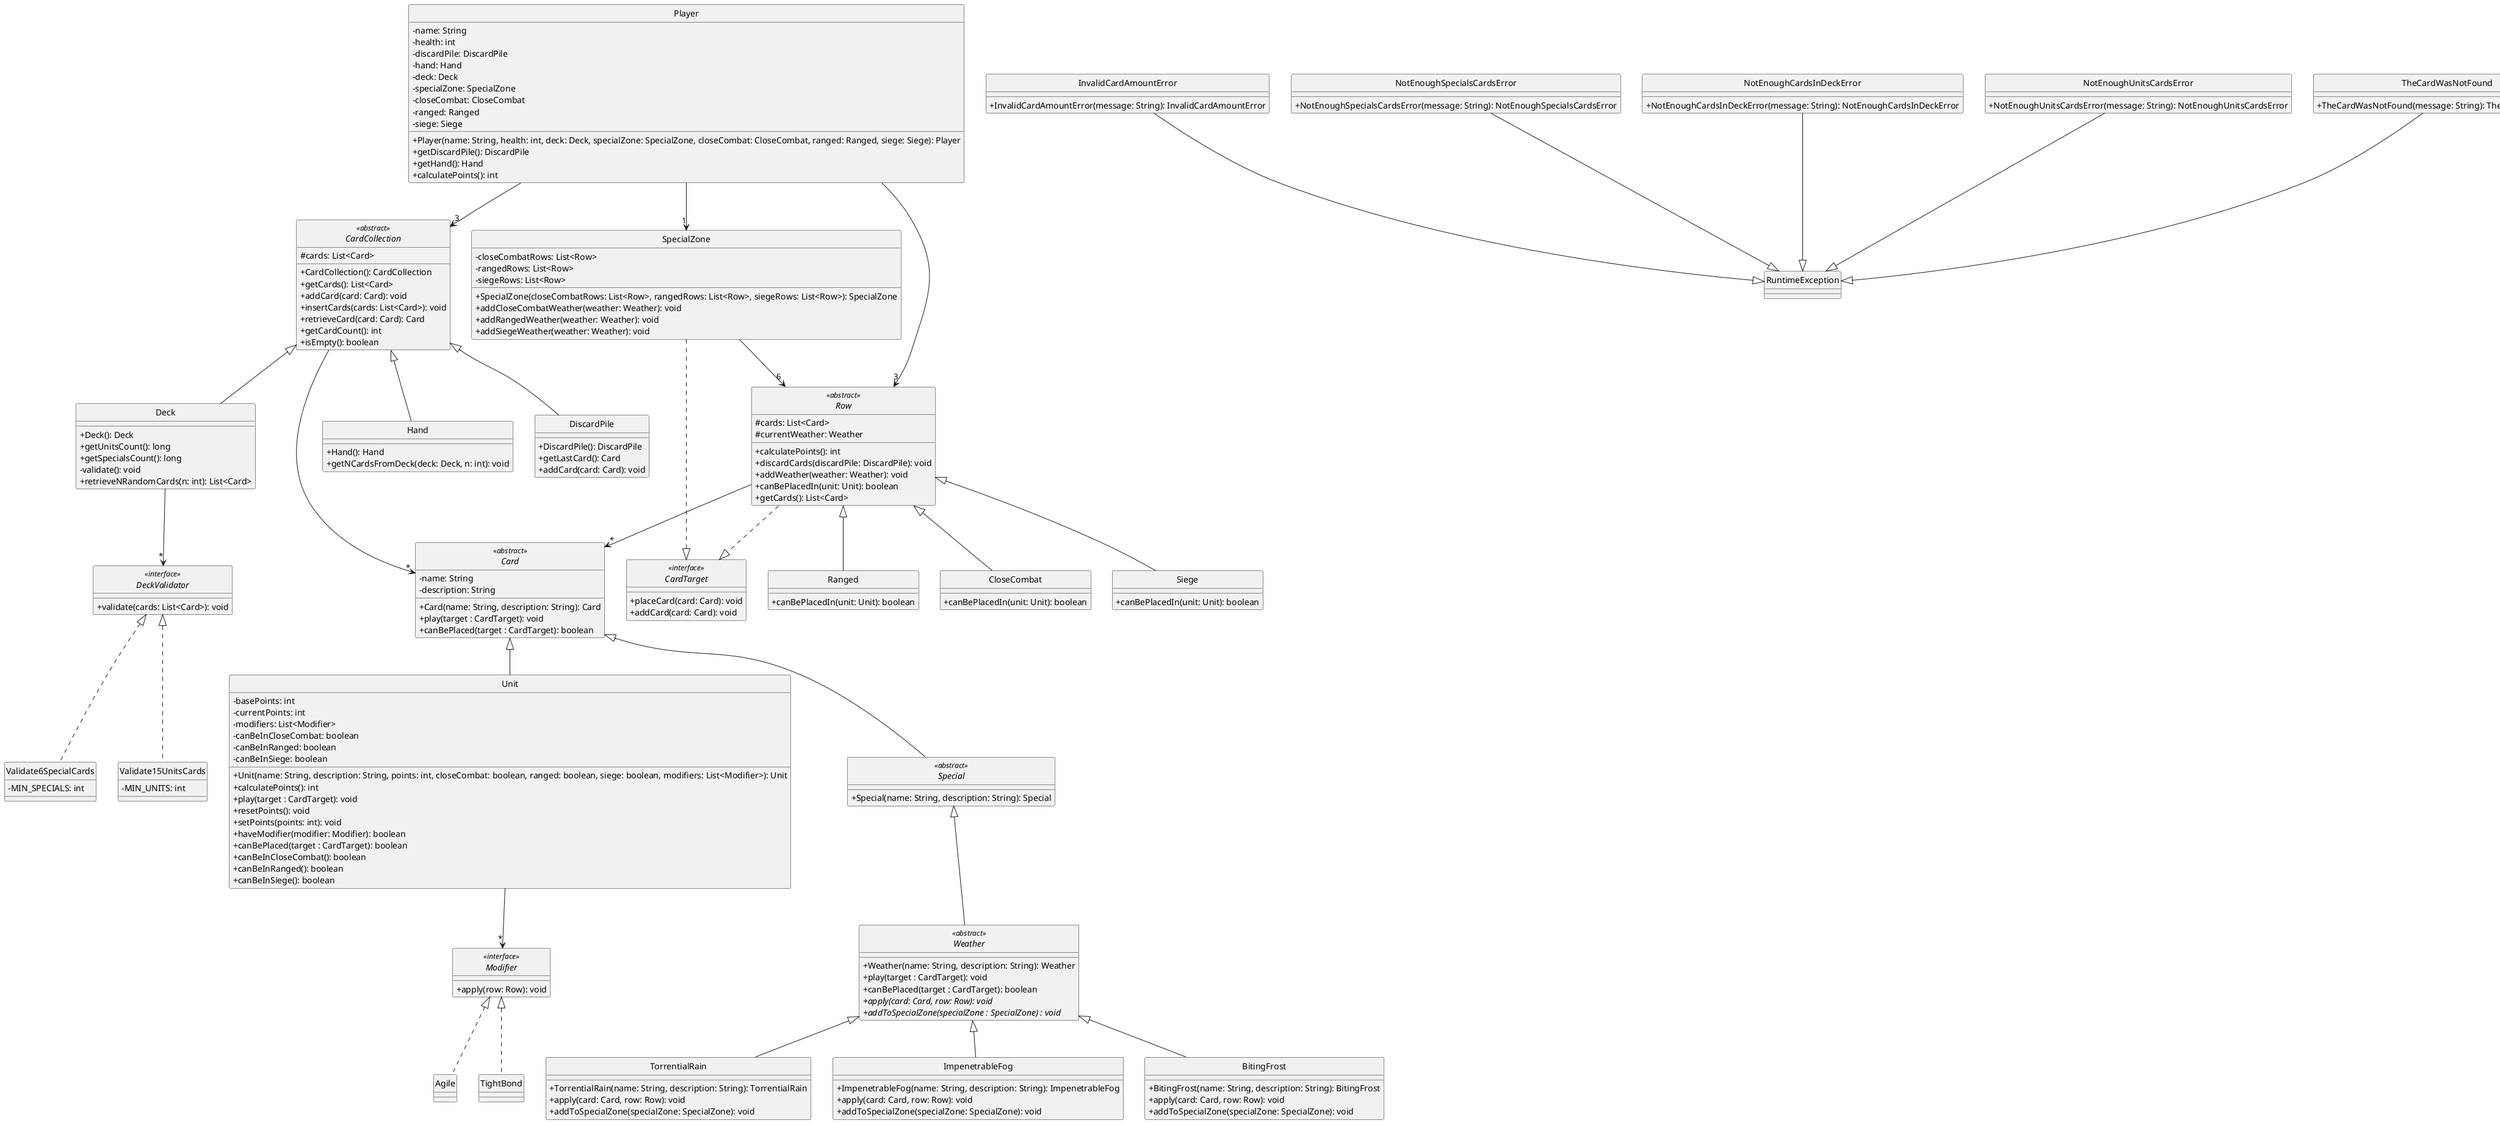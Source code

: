 @startuml

skinparam monochrome true
hide circle
skinparam classAttributeIconSize 0

' =====================
' GAME
' =====================
class Player {
  -name: String
  -health: int
  -discardPile: DiscardPile
  -hand: Hand
  -deck: Deck
  -specialZone: SpecialZone
  -closeCombat: CloseCombat
  -ranged: Ranged
  -siege: Siege
  +Player(name: String, health: int, deck: Deck, specialZone: SpecialZone, closeCombat: CloseCombat, ranged: Ranged, siege: Siege): Player
  +getDiscardPile(): DiscardPile
  +getHand(): Hand
  +calculatePoints(): int
}

interface CardTarget <<interface>> {
  +placeCard(card: Card): void
  +addCard(card: Card): void
}

abstract class CardCollection <<abstract>> {
  #cards: List<Card>
  +CardCollection(): CardCollection
  +getCards(): List<Card>
  +addCard(card: Card): void
  +insertCards(cards: List<Card>): void
  +retrieveCard(card: Card): Card
  +getCardCount(): int
  +isEmpty(): boolean
}

class Hand {
  +Hand(): Hand
  +getNCardsFromDeck(deck: Deck, n: int): void
}

class DiscardPile {
  +DiscardPile(): DiscardPile
  +getLastCard(): Card
  +addCard(card: Card): void
}

class Deck {
  +Deck(): Deck
  +getUnitsCount(): long
  +getSpecialsCount(): long
  -validate(): void
  +retrieveNRandomCards(n: int): List<Card>
}

interface DeckValidator <<interface>> {
  +validate(cards: List<Card>): void
}

class Validate6SpecialCards {
  -MIN_SPECIALS: int
}

class Validate15UnitsCards {
  -MIN_UNITS: int
}

abstract class Row <<abstract>> {
  #cards: List<Card>
  #currentWeather: Weather
  +calculatePoints(): int
  +discardCards(discardPile: DiscardPile): void
  +addWeather(weather: Weather): void
  +canBePlacedIn(unit: Unit): boolean
  +getCards(): List<Card>
}

class Ranged {
  +canBePlacedIn(unit: Unit): boolean
}

class CloseCombat {
  +canBePlacedIn(unit: Unit): boolean
}

class Siege {
  +canBePlacedIn(unit: Unit): boolean
}

class SpecialZone {
  -closeCombatRows: List<Row>
  -rangedRows: List<Row>
  -siegeRows: List<Row>
  +SpecialZone(closeCombatRows: List<Row>, rangedRows: List<Row>, siegeRows: List<Row>): SpecialZone
  +addCloseCombatWeather(weather: Weather): void
  +addRangedWeather(weather: Weather): void
  +addSiegeWeather(weather: Weather): void
}

abstract class Card <<abstract>> {
  -name: String
  -description: String
  +Card(name: String, description: String): Card
  +play(target : CardTarget): void
  +canBePlaced(target : CardTarget): boolean
}

class Unit {
  -basePoints: int
  -currentPoints: int
  -modifiers: List<Modifier>
  -canBeInCloseCombat: boolean
  -canBeInRanged: boolean
  -canBeInSiege: boolean
  +Unit(name: String, description: String, points: int, closeCombat: boolean, ranged: boolean, siege: boolean, modifiers: List<Modifier>): Unit
  +calculatePoints(): int
  +play(target : CardTarget): void
  +resetPoints(): void
  +setPoints(points: int): void
  +haveModifier(modifier: Modifier): boolean
  +canBePlaced(target : CardTarget): boolean
  +canBeInCloseCombat(): boolean
  +canBeInRanged(): boolean
  +canBeInSiege(): boolean
}

abstract class Special <<abstract>> {
  +Special(name: String, description: String): Special
}

interface Modifier <<interface>> {
  +apply(row: Row): void
}

class TightBond {
}

class Agile {
}

abstract class Weather <<abstract>> {
  +Weather(name: String, description: String): Weather
  +play(target : CardTarget): void
  +canBePlaced(target : CardTarget): boolean
  +{abstract}apply(card: Card, row: Row): void
  +{abstract}addToSpecialZone(specialZone : SpecialZone) : void
}

class TorrentialRain {
  +TorrentialRain(name: String, description: String): TorrentialRain
  +apply(card: Card, row: Row): void
  +addToSpecialZone(specialZone: SpecialZone): void
}

class ImpenetrableFog {
  +ImpenetrableFog(name: String, description: String): ImpenetrableFog
  +apply(card: Card, row: Row): void
  +addToSpecialZone(specialZone: SpecialZone): void
}

class BitingFrost {
  +BitingFrost(name: String, description: String): BitingFrost
  +apply(card: Card, row: Row): void
  +addToSpecialZone(specialZone: SpecialZone): void
}

' =====================
' EXCEPTIONS
' =====================
class InvalidCardAmountError {
  +InvalidCardAmountError(message: String): InvalidCardAmountError
}

class NotEnoughSpecialsCardsError {
  +NotEnoughSpecialsCardsError(message: String): NotEnoughSpecialsCardsError
}

class NotEnoughCardsInDeckError {
  +NotEnoughCardsInDeckError(message: String): NotEnoughCardsInDeckError
}

class NotEnoughUnitsCardsError {
  +NotEnoughUnitsCardsError(message: String): NotEnoughUnitsCardsError
}

class TheCardWasNotFound {
  +TheCardWasNotFound(message: String): TheCardWasNotFound
}

' =====================
' RELATIONSHIPS
' =====================
Player --> "3" CardCollection
Player --> "3" Row
Player --> "1" SpecialZone

SpecialZone --> "6" Row

CardCollection --> "*" Card
CardCollection <|-- Hand
CardCollection <|-- DiscardPile
CardCollection <|-- Deck

Row <|-- Ranged
Row <|-- CloseCombat
Row <|-- Siege

Row --> "*" Card
Row ..|> CardTarget
SpecialZone ..|> CardTarget

Card <|-- Unit
Card <|-- Special

Unit --> "*" Modifier

Modifier <|.. TightBond
Modifier <|.. Agile

Special <|-- Weather

Weather <|-- TorrentialRain
Weather <|-- ImpenetrableFog
Weather <|-- BitingFrost

Deck --> "*" DeckValidator
DeckValidator <|.. Validate6SpecialCards
DeckValidator <|.. Validate15UnitsCards

' Exception relationships
InvalidCardAmountError --|> RuntimeException
NotEnoughSpecialsCardsError --|> RuntimeException
NotEnoughCardsInDeckError --|> RuntimeException
NotEnoughUnitsCardsError --|> RuntimeException
TheCardWasNotFound --|> RuntimeException

@enduml